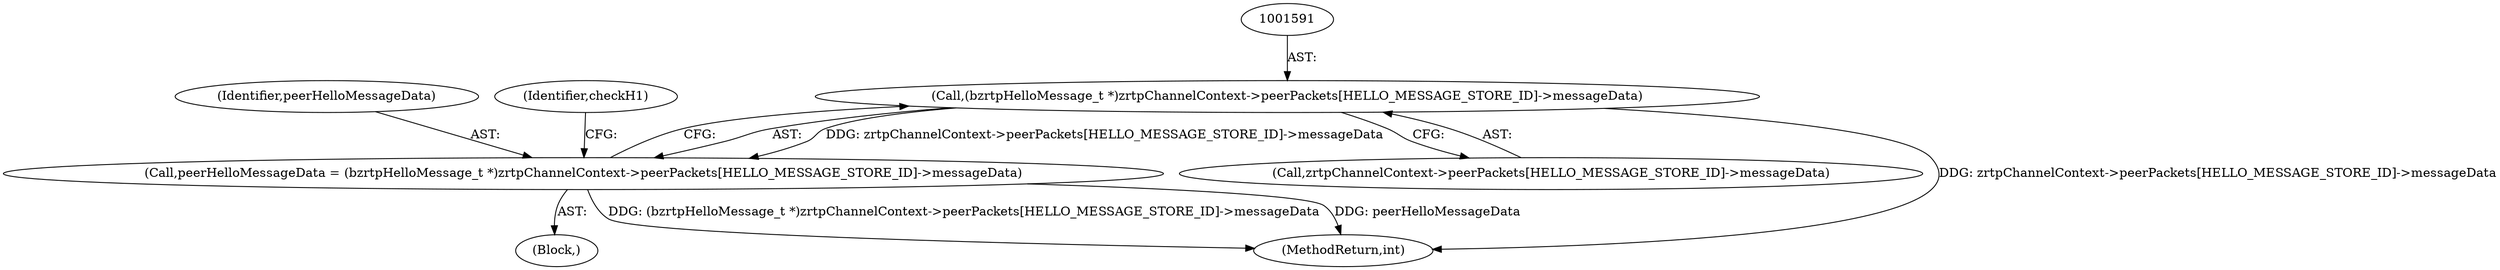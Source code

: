 digraph "0_bzrtp_bbb1e6e2f467ee4bd7b9a8c800e4f07343d7d99b@array" {
"1001590" [label="(Call,(bzrtpHelloMessage_t *)zrtpChannelContext->peerPackets[HELLO_MESSAGE_STORE_ID]->messageData)"];
"1001588" [label="(Call,peerHelloMessageData = (bzrtpHelloMessage_t *)zrtpChannelContext->peerPackets[HELLO_MESSAGE_STORE_ID]->messageData)"];
"1001590" [label="(Call,(bzrtpHelloMessage_t *)zrtpChannelContext->peerPackets[HELLO_MESSAGE_STORE_ID]->messageData)"];
"1001588" [label="(Call,peerHelloMessageData = (bzrtpHelloMessage_t *)zrtpChannelContext->peerPackets[HELLO_MESSAGE_STORE_ID]->messageData)"];
"1001589" [label="(Identifier,peerHelloMessageData)"];
"1001592" [label="(Call,zrtpChannelContext->peerPackets[HELLO_MESSAGE_STORE_ID]->messageData)"];
"1001600" [label="(Identifier,checkH1)"];
"1001966" [label="(MethodReturn,int)"];
"1001570" [label="(Block,)"];
"1001590" -> "1001588"  [label="AST: "];
"1001590" -> "1001592"  [label="CFG: "];
"1001591" -> "1001590"  [label="AST: "];
"1001592" -> "1001590"  [label="AST: "];
"1001588" -> "1001590"  [label="CFG: "];
"1001590" -> "1001966"  [label="DDG: zrtpChannelContext->peerPackets[HELLO_MESSAGE_STORE_ID]->messageData"];
"1001590" -> "1001588"  [label="DDG: zrtpChannelContext->peerPackets[HELLO_MESSAGE_STORE_ID]->messageData"];
"1001588" -> "1001570"  [label="AST: "];
"1001589" -> "1001588"  [label="AST: "];
"1001600" -> "1001588"  [label="CFG: "];
"1001588" -> "1001966"  [label="DDG: peerHelloMessageData"];
"1001588" -> "1001966"  [label="DDG: (bzrtpHelloMessage_t *)zrtpChannelContext->peerPackets[HELLO_MESSAGE_STORE_ID]->messageData"];
}
